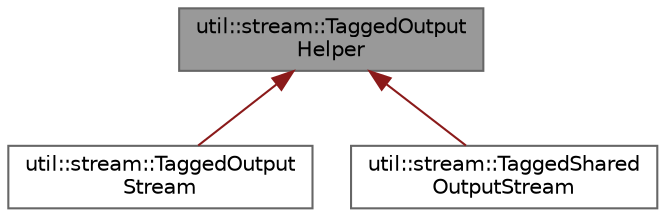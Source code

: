 digraph "util::stream::TaggedOutputHelper"
{
 // LATEX_PDF_SIZE
  bgcolor="transparent";
  edge [fontname=Helvetica,fontsize=10,labelfontname=Helvetica,labelfontsize=10];
  node [fontname=Helvetica,fontsize=10,shape=box,height=0.2,width=0.4];
  Node1 [id="Node000001",label="util::stream::TaggedOutput\lHelper",height=0.2,width=0.4,color="gray40", fillcolor="grey60", style="filled", fontcolor="black",tooltip=" "];
  Node1 -> Node2 [id="edge1_Node000001_Node000002",dir="back",color="firebrick4",style="solid",tooltip=" "];
  Node2 [id="Node000002",label="util::stream::TaggedOutput\lStream",height=0.2,width=0.4,color="gray40", fillcolor="white", style="filled",URL="$d8/d51/classutil_1_1stream_1_1TaggedOutputStream.html",tooltip=" "];
  Node1 -> Node3 [id="edge2_Node000001_Node000003",dir="back",color="firebrick4",style="solid",tooltip=" "];
  Node3 [id="Node000003",label="util::stream::TaggedShared\lOutputStream",height=0.2,width=0.4,color="gray40", fillcolor="white", style="filled",URL="$d9/dbc/classutil_1_1stream_1_1TaggedSharedOutputStream.html",tooltip=" "];
}
